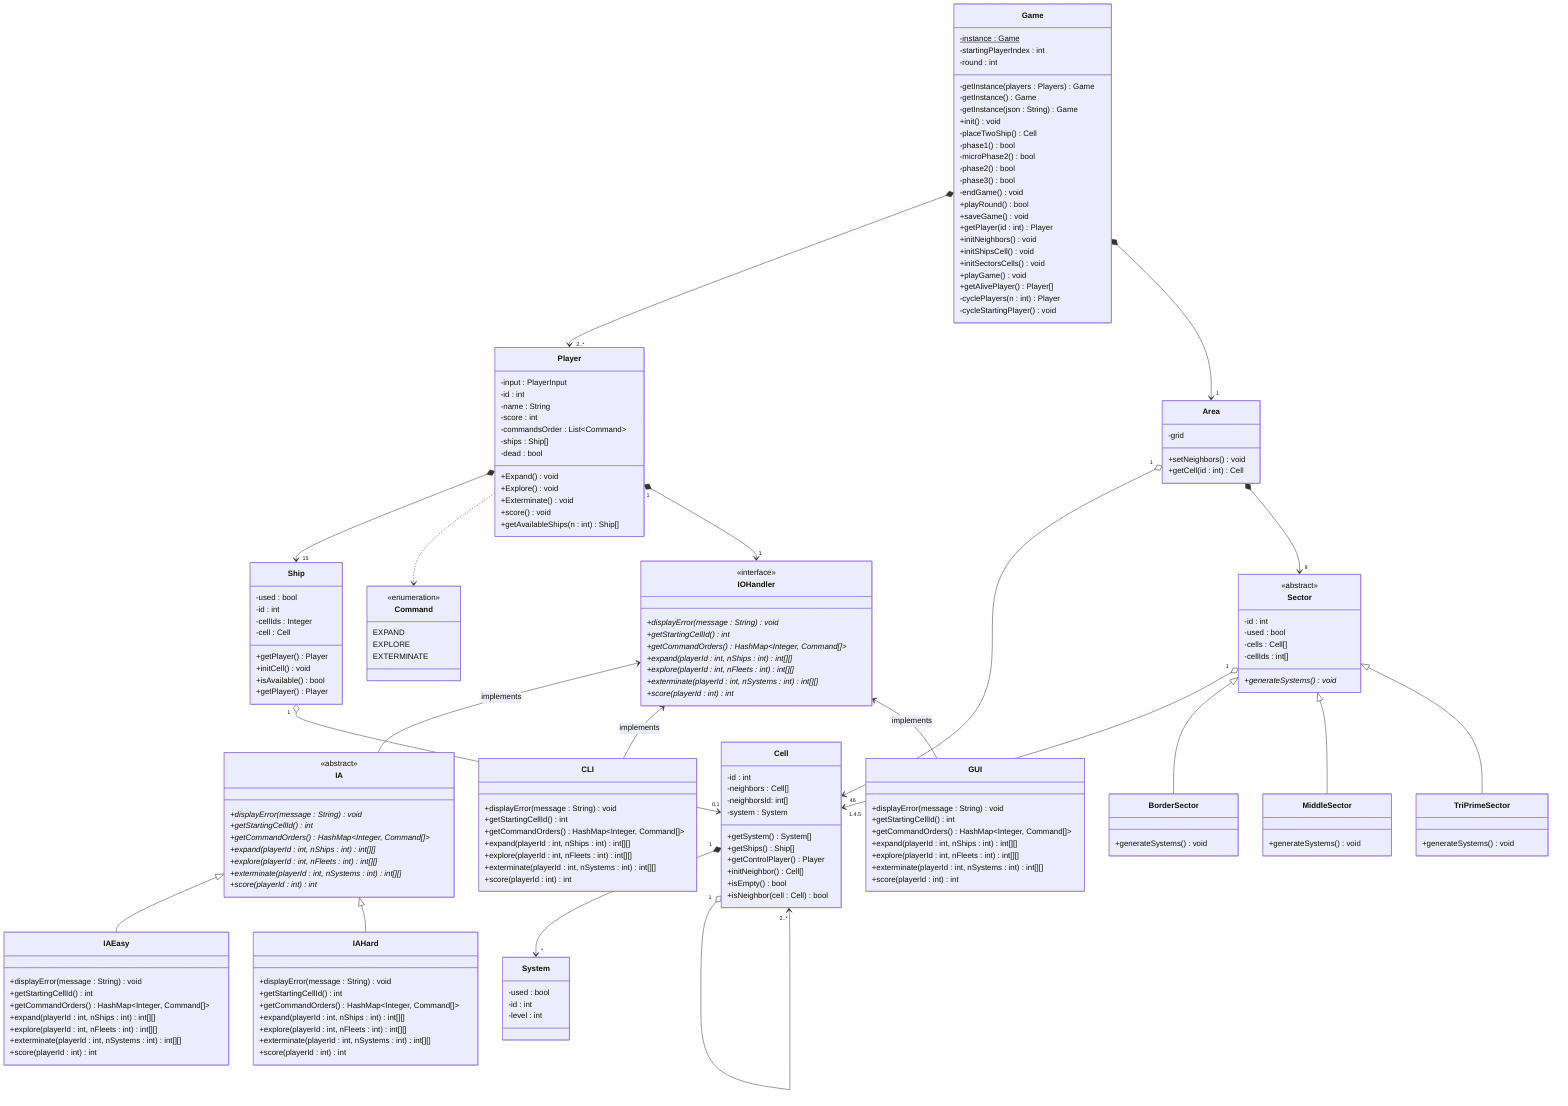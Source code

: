 classDiagram
    class Game {
        -instance : Game$
        -getInstance(players : Players) Game
        -getInstance() Game
        -getInstance(json : String) Game
        -startingPlayerIndex : int
        -round : int
        +init() void
        -placeTwoShip() Cell
        -phase1() bool
        -microPhase2() bool
        -phase2() bool
        -phase3() bool
        -endGame() void
        +playRound() bool
        +saveGame() void
        +getPlayer(id : int) Player
        +initNeighbors() void
        +initShipsCell() void
        +initSectorsCells() void
        +playGame() void
        +getAlivePlayer() Player[]
        -cyclePlayers(n : int) Player
        -cycleStartingPlayer() void
    }
    class Player {
        -input : PlayerInput
        -id : int
        -name : String
        -score : int
        -commandsOrder : List~Command~
        -ships : Ship[]
        -dead : bool
        +Expand() void
        +Explore() void
        +Exterminate() void
        +score() void
        +getAvailableShips(n : int) Ship[]
    }

    class Area {
        -grid
        +setNeighbors() void
        +getCell(id : int) Cell
    }
    class Sector {
        <<abstract>>
        -id : int
        -used : bool
        -cells : Cell[]
        -cellIds : int[]
        +generateSystems() void*
    }
    class BorderSector {
        +generateSystems() void
    }
    class MiddleSector {
        +generateSystems() void
    }
    class TriPrimeSector {
        +generateSystems() void
    }
    class System {
        -used : bool
        -id : int
        -level : int
    }
    class Ship {
        -used : bool
        -id : int
        -cellIds : Integer
        -cell : Cell
        +getPlayer() Player
        +initCell() void
        +isAvailable() bool
        +getPlayer() Player
    }
    class Cell {
        -id : int
        -neighbors : Cell[]
        -neighborsId: int[]
        -system : System
        +getSystem() System[]
        +getShips() Ship[]
        +getControlPlayer() Player
        +initNeighbor() Cell[]
        +isEmpty() bool
        +isNeighbor(cell : Cell) bool
    }

    Game *--> "2..*" Player
    Game *--> "1" Area
    Area "1" o--> "46" Cell
    Sector "1" o--> "1,4,5" Cell
    Sector <|-- BorderSector
    Sector <|-- MiddleSector
    Sector <|-- TriPrimeSector
    Cell "1" *--> "*" System
    Player *--> "15" Ship
    Area *--> "9" Sector
    Ship "1" o--> "0,1" Cell
    Cell "1" o--> "2..*" Cell

    class IOHandler {
        <<interface>>
        +displayError(message : String) void*
        +getStartingCellId() int*
        +getCommandOrders() HashMap~Integer, Command[]~*
        +expand(playerId : int, nShips : int) int[][]*
        %% [[CellId, nShips], ...]
        +explore(playerId : int, nFleets : int) int[][]*
        %% [[CellId, ship1Id, ship2Id, ...], ...]
        +exterminate(playerId : int, nSystems : int) int[][]*
        %% [[SystemId, ship1Id, ship2Id, ...], ...]
        +score(playerId : int) int*
    }
    class IA {
        <<abstract>>
        +displayError(message : String) void*
        +getStartingCellId() int*
        +getCommandOrders() HashMap~Integer, Command[]~*
        +expand(playerId : int, nShips : int) int[][]*
        +explore(playerId : int, nFleets : int) int[][]*
        +exterminate(playerId : int, nSystems : int) int[][]*
        +score(playerId : int) int*
    }
    class CLI {
        +displayError(message : String) void
        +getStartingCellId() int
        +getCommandOrders() HashMap~Integer, Command[]~
        +expand(playerId : int, nShips : int) int[][]
        +explore(playerId : int, nFleets : int) int[][]
        +exterminate(playerId : int, nSystems : int) int[][]
        +score(playerId : int) int
    }
    class GUI {
        +displayError(message : String) void
        +getStartingCellId() int
        +getCommandOrders() HashMap~Integer, Command[]~
        +expand(playerId : int, nShips : int) int[][]
        +explore(playerId : int, nFleets : int) int[][]
        +exterminate(playerId : int, nSystems : int) int[][]
        +score(playerId : int) int
    }
    class IAEasy {
        +displayError(message : String) void
        +getStartingCellId() int
        +getCommandOrders() HashMap~Integer, Command[]~
        +expand(playerId : int, nShips : int) int[][]
        +explore(playerId : int, nFleets : int) int[][]
        +exterminate(playerId : int, nSystems : int) int[][]
        +score(playerId : int) int
    }
    class IAHard {
        +displayError(message : String) void
        +getStartingCellId() int
        +getCommandOrders() HashMap~Integer, Command[]~
        +expand(playerId : int, nShips : int) int[][]
        +explore(playerId : int, nFleets : int) int[][]
        +exterminate(playerId : int, nSystems : int) int[][]
        +score(playerId : int) int
    }
    class Command{
        <<enumeration>>
        EXPAND
        EXPLORE
        EXTERMINATE
    }
    Player ..> Command
    Player "1" *--> "1" IOHandler
    IOHandler <-- IA  :implements
    IOHandler <-- CLI :implements
    IOHandler <-- GUI :implements
    IA <|-- IAEasy
    IA <|-- IAHard